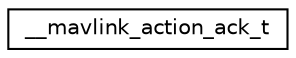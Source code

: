 digraph "Graphical Class Hierarchy"
{
 // INTERACTIVE_SVG=YES
  edge [fontname="Helvetica",fontsize="10",labelfontname="Helvetica",labelfontsize="10"];
  node [fontname="Helvetica",fontsize="10",shape=record];
  rankdir="LR";
  Node1 [label="__mavlink_action_ack_t",height=0.2,width=0.4,color="black", fillcolor="white", style="filled",URL="$struct____mavlink__action__ack__t.html"];
}
